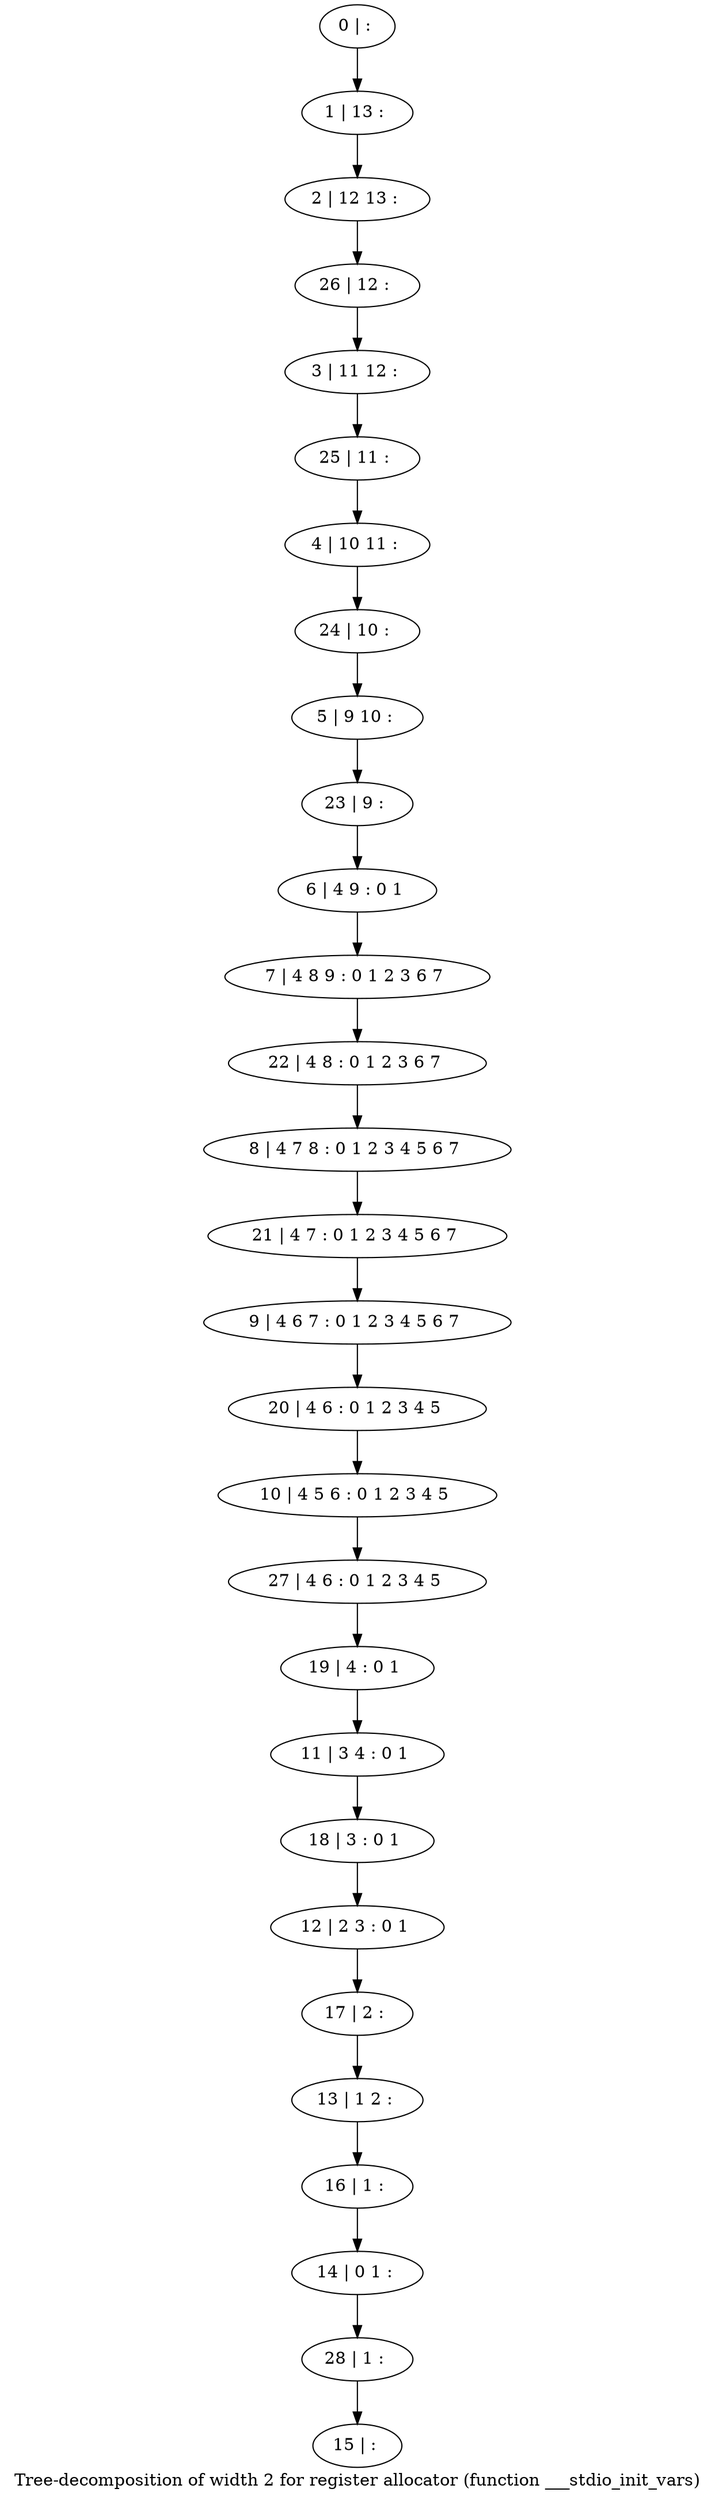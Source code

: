 digraph G {
graph [label="Tree-decomposition of width 2 for register allocator (function ___stdio_init_vars)"]
0[label="0 | : "];
1[label="1 | 13 : "];
2[label="2 | 12 13 : "];
3[label="3 | 11 12 : "];
4[label="4 | 10 11 : "];
5[label="5 | 9 10 : "];
6[label="6 | 4 9 : 0 1 "];
7[label="7 | 4 8 9 : 0 1 2 3 6 7 "];
8[label="8 | 4 7 8 : 0 1 2 3 4 5 6 7 "];
9[label="9 | 4 6 7 : 0 1 2 3 4 5 6 7 "];
10[label="10 | 4 5 6 : 0 1 2 3 4 5 "];
11[label="11 | 3 4 : 0 1 "];
12[label="12 | 2 3 : 0 1 "];
13[label="13 | 1 2 : "];
14[label="14 | 0 1 : "];
15[label="15 | : "];
16[label="16 | 1 : "];
17[label="17 | 2 : "];
18[label="18 | 3 : 0 1 "];
19[label="19 | 4 : 0 1 "];
20[label="20 | 4 6 : 0 1 2 3 4 5 "];
21[label="21 | 4 7 : 0 1 2 3 4 5 6 7 "];
22[label="22 | 4 8 : 0 1 2 3 6 7 "];
23[label="23 | 9 : "];
24[label="24 | 10 : "];
25[label="25 | 11 : "];
26[label="26 | 12 : "];
27[label="27 | 4 6 : 0 1 2 3 4 5 "];
28[label="28 | 1 : "];
0->1 ;
1->2 ;
6->7 ;
16->14 ;
13->16 ;
17->13 ;
12->17 ;
18->12 ;
11->18 ;
19->11 ;
20->10 ;
9->20 ;
21->9 ;
8->21 ;
22->8 ;
7->22 ;
23->6 ;
5->23 ;
24->5 ;
4->24 ;
25->4 ;
3->25 ;
26->3 ;
2->26 ;
27->19 ;
10->27 ;
28->15 ;
14->28 ;
}
